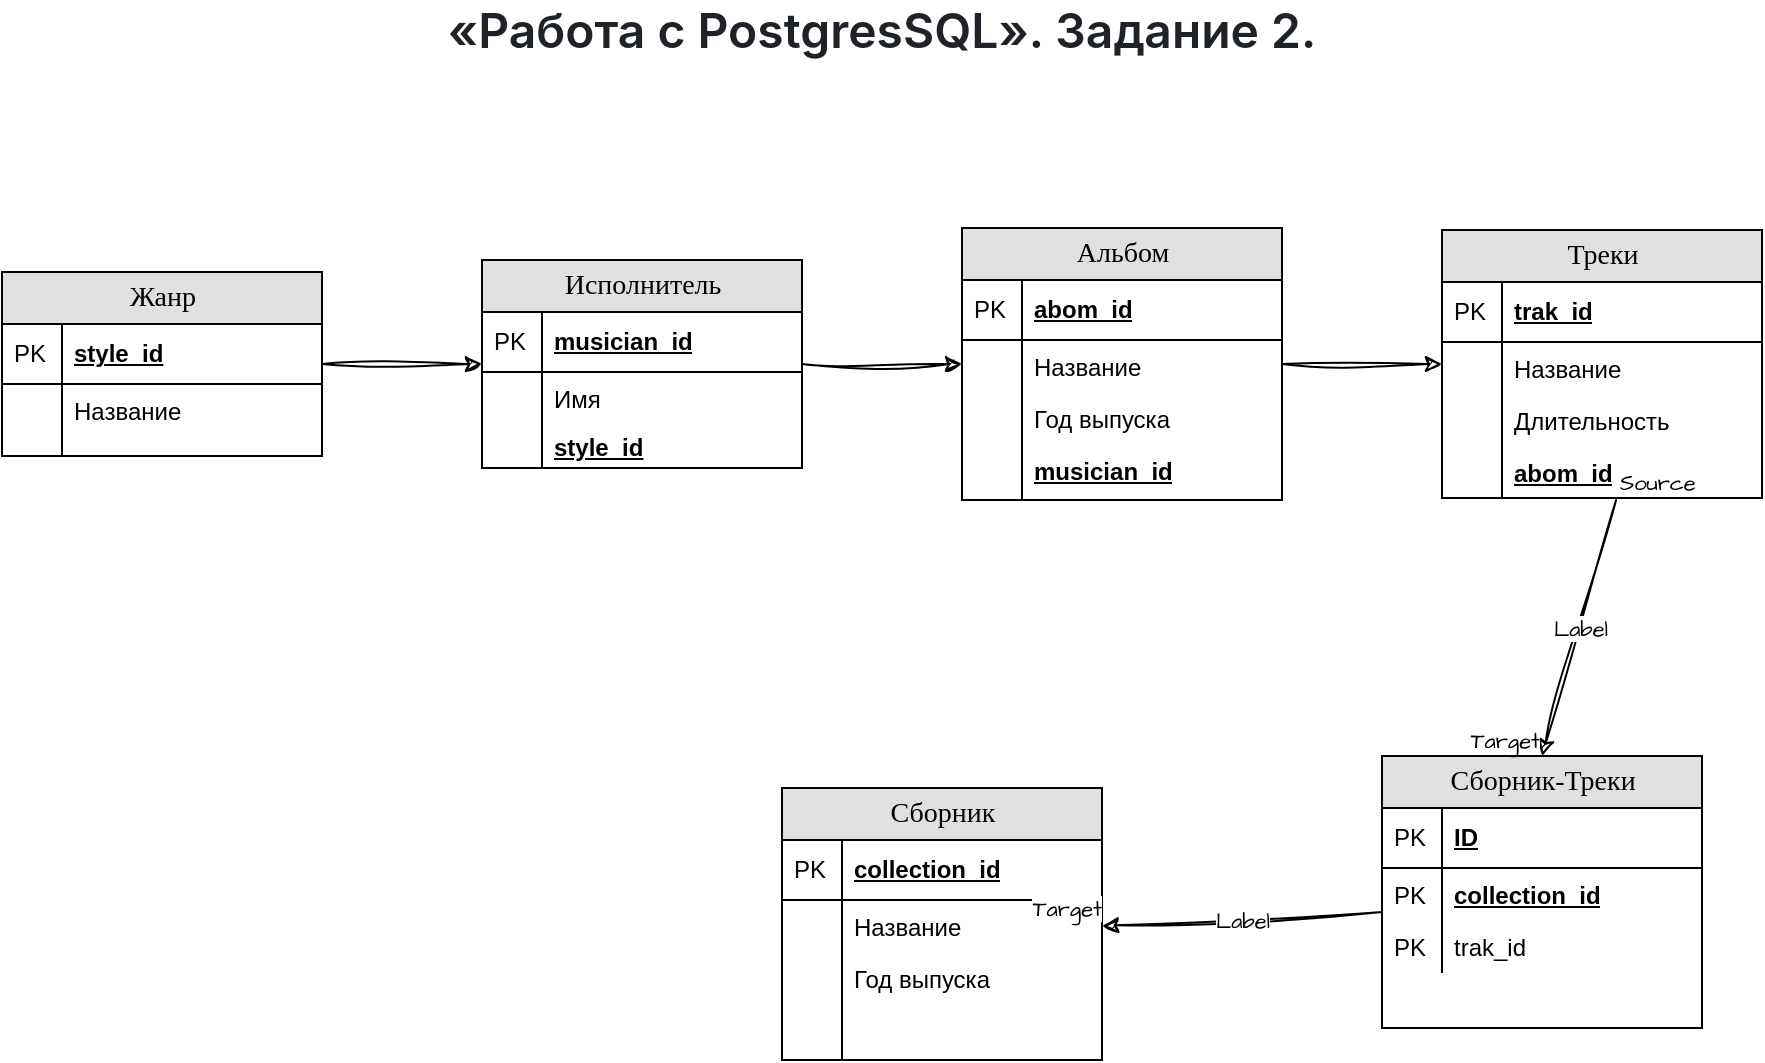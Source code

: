 <mxfile version="24.6.4" type="github">
  <diagram name="Page-1" id="e56a1550-8fbb-45ad-956c-1786394a9013">
    <mxGraphModel dx="1434" dy="780" grid="1" gridSize="10" guides="1" tooltips="1" connect="1" arrows="1" fold="1" page="1" pageScale="1" pageWidth="1169" pageHeight="827" background="none" math="0" shadow="0">
      <root>
        <mxCell id="0" />
        <mxCell id="1" parent="0" />
        <mxCell id="83qIvf34ZbuuLf_Xbf8a-100" value="" style="edgeStyle=orthogonalEdgeStyle;rounded=0;sketch=1;hachureGap=4;jiggle=2;curveFitting=1;orthogonalLoop=1;jettySize=auto;html=1;fontFamily=Architects Daughter;fontSource=https%3A%2F%2Ffonts.googleapis.com%2Fcss%3Ffamily%3DArchitects%2BDaughter;" parent="1" source="2e49270ec7c68f3f-19" target="83qIvf34ZbuuLf_Xbf8a-93" edge="1">
          <mxGeometry relative="1" as="geometry" />
        </mxCell>
        <mxCell id="2e49270ec7c68f3f-19" value="Жанр" style="swimlane;html=1;fontStyle=0;childLayout=stackLayout;horizontal=1;startSize=26;fillColor=#e0e0e0;horizontalStack=0;resizeParent=1;resizeLast=0;collapsible=1;marginBottom=0;swimlaneFillColor=#ffffff;align=center;rounded=0;shadow=0;comic=0;labelBackgroundColor=none;strokeWidth=1;fontFamily=Verdana;fontSize=14;textDirection=ltr;" parent="1" vertex="1">
          <mxGeometry x="100" y="172" width="160" height="92" as="geometry" />
        </mxCell>
        <mxCell id="2e49270ec7c68f3f-20" value="style_id" style="shape=partialRectangle;top=0;left=0;right=0;bottom=1;html=1;align=left;verticalAlign=middle;fillColor=none;spacingLeft=34;spacingRight=4;whiteSpace=wrap;overflow=hidden;rotatable=0;points=[[0,0.5],[1,0.5]];portConstraint=eastwest;dropTarget=0;fontStyle=5;textDirection=ltr;" parent="2e49270ec7c68f3f-19" vertex="1">
          <mxGeometry y="26" width="160" height="30" as="geometry" />
        </mxCell>
        <mxCell id="2e49270ec7c68f3f-21" value="PK" style="shape=partialRectangle;top=0;left=0;bottom=0;html=1;fillColor=none;align=left;verticalAlign=middle;spacingLeft=4;spacingRight=4;whiteSpace=wrap;overflow=hidden;rotatable=0;points=[];portConstraint=eastwest;part=1;textDirection=ltr;" parent="2e49270ec7c68f3f-20" vertex="1" connectable="0">
          <mxGeometry width="30" height="30" as="geometry" />
        </mxCell>
        <mxCell id="2e49270ec7c68f3f-22" value="Название" style="shape=partialRectangle;top=0;left=0;right=0;bottom=0;html=1;align=left;verticalAlign=top;fillColor=none;spacingLeft=34;spacingRight=4;whiteSpace=wrap;overflow=hidden;rotatable=0;points=[[0,0.5],[1,0.5]];portConstraint=eastwest;dropTarget=0;textDirection=ltr;" parent="2e49270ec7c68f3f-19" vertex="1">
          <mxGeometry y="56" width="160" height="26" as="geometry" />
        </mxCell>
        <mxCell id="2e49270ec7c68f3f-23" value="" style="shape=partialRectangle;top=0;left=0;bottom=0;html=1;fillColor=none;align=left;verticalAlign=top;spacingLeft=4;spacingRight=4;whiteSpace=wrap;overflow=hidden;rotatable=0;points=[];portConstraint=eastwest;part=1;textDirection=ltr;" parent="2e49270ec7c68f3f-22" vertex="1" connectable="0">
          <mxGeometry width="30" height="26" as="geometry" />
        </mxCell>
        <mxCell id="2e49270ec7c68f3f-28" value="" style="shape=partialRectangle;top=0;left=0;right=0;bottom=0;html=1;align=left;verticalAlign=top;fillColor=none;spacingLeft=34;spacingRight=4;whiteSpace=wrap;overflow=hidden;rotatable=0;points=[[0,0.5],[1,0.5]];portConstraint=eastwest;dropTarget=0;textDirection=ltr;" parent="2e49270ec7c68f3f-19" vertex="1">
          <mxGeometry y="82" width="160" height="10" as="geometry" />
        </mxCell>
        <mxCell id="2e49270ec7c68f3f-29" value="" style="shape=partialRectangle;top=0;left=0;bottom=0;html=1;fillColor=none;align=left;verticalAlign=top;spacingLeft=4;spacingRight=4;whiteSpace=wrap;overflow=hidden;rotatable=0;points=[];portConstraint=eastwest;part=1;textDirection=ltr;" parent="2e49270ec7c68f3f-28" vertex="1" connectable="0">
          <mxGeometry width="30" height="10" as="geometry" />
        </mxCell>
        <mxCell id="83qIvf34ZbuuLf_Xbf8a-58" value="" style="edgeStyle=orthogonalEdgeStyle;rounded=0;hachureGap=4;orthogonalLoop=1;jettySize=auto;html=1;fontFamily=Architects Daughter;fontSource=https%3A%2F%2Ffonts.googleapis.com%2Fcss%3Ffamily%3DArchitects%2BDaughter;" parent="1" edge="1">
          <mxGeometry relative="1" as="geometry">
            <mxPoint x="230" y="165" as="sourcePoint" />
          </mxGeometry>
        </mxCell>
        <mxCell id="83qIvf34ZbuuLf_Xbf8a-72" value="" style="edgeStyle=orthogonalEdgeStyle;rounded=0;hachureGap=4;orthogonalLoop=1;jettySize=auto;html=1;fontFamily=Architects Daughter;fontSource=https%3A%2F%2Ffonts.googleapis.com%2Fcss%3Ffamily%3DArchitects%2BDaughter;" parent="1" edge="1">
          <mxGeometry relative="1" as="geometry">
            <mxPoint x="520" y="165" as="sourcePoint" />
          </mxGeometry>
        </mxCell>
        <mxCell id="83qIvf34ZbuuLf_Xbf8a-88" value="" style="edgeStyle=orthogonalEdgeStyle;rounded=0;sketch=1;hachureGap=4;jiggle=2;curveFitting=1;orthogonalLoop=1;jettySize=auto;html=1;fontFamily=Architects Daughter;fontSource=https%3A%2F%2Ffonts.googleapis.com%2Fcss%3Ffamily%3DArchitects%2BDaughter;" parent="1" edge="1">
          <mxGeometry relative="1" as="geometry">
            <mxPoint x="760" y="165" as="sourcePoint" />
          </mxGeometry>
        </mxCell>
        <mxCell id="83qIvf34ZbuuLf_Xbf8a-108" value="" style="edgeStyle=orthogonalEdgeStyle;rounded=0;sketch=1;hachureGap=4;jiggle=2;curveFitting=1;orthogonalLoop=1;jettySize=auto;html=1;fontFamily=Architects Daughter;fontSource=https%3A%2F%2Ffonts.googleapis.com%2Fcss%3Ffamily%3DArchitects%2BDaughter;" parent="1" source="83qIvf34ZbuuLf_Xbf8a-93" target="83qIvf34ZbuuLf_Xbf8a-101" edge="1">
          <mxGeometry relative="1" as="geometry" />
        </mxCell>
        <mxCell id="83qIvf34ZbuuLf_Xbf8a-93" value="Исполнитель" style="swimlane;html=1;fontStyle=0;childLayout=stackLayout;horizontal=1;startSize=26;fillColor=#e0e0e0;horizontalStack=0;resizeParent=1;resizeLast=0;collapsible=1;marginBottom=0;swimlaneFillColor=#ffffff;align=center;rounded=0;shadow=0;comic=0;labelBackgroundColor=none;strokeWidth=1;fontFamily=Verdana;fontSize=14;textDirection=ltr;" parent="1" vertex="1">
          <mxGeometry x="340" y="166" width="160" height="104" as="geometry" />
        </mxCell>
        <mxCell id="83qIvf34ZbuuLf_Xbf8a-94" value="musician_id" style="shape=partialRectangle;top=0;left=0;right=0;bottom=1;html=1;align=left;verticalAlign=middle;fillColor=none;spacingLeft=34;spacingRight=4;whiteSpace=wrap;overflow=hidden;rotatable=0;points=[[0,0.5],[1,0.5]];portConstraint=eastwest;dropTarget=0;fontStyle=5;textDirection=ltr;" parent="83qIvf34ZbuuLf_Xbf8a-93" vertex="1">
          <mxGeometry y="26" width="160" height="30" as="geometry" />
        </mxCell>
        <mxCell id="83qIvf34ZbuuLf_Xbf8a-95" value="PK" style="shape=partialRectangle;top=0;left=0;bottom=0;html=1;fillColor=none;align=left;verticalAlign=middle;spacingLeft=4;spacingRight=4;whiteSpace=wrap;overflow=hidden;rotatable=0;points=[];portConstraint=eastwest;part=1;textDirection=ltr;" parent="83qIvf34ZbuuLf_Xbf8a-94" vertex="1" connectable="0">
          <mxGeometry width="30" height="30" as="geometry" />
        </mxCell>
        <mxCell id="83qIvf34ZbuuLf_Xbf8a-96" value="Имя" style="shape=partialRectangle;top=0;left=0;right=0;bottom=0;html=1;align=left;verticalAlign=top;fillColor=none;spacingLeft=34;spacingRight=4;whiteSpace=wrap;overflow=hidden;rotatable=0;points=[[0,0.5],[1,0.5]];portConstraint=eastwest;dropTarget=0;textDirection=ltr;" parent="83qIvf34ZbuuLf_Xbf8a-93" vertex="1">
          <mxGeometry y="56" width="160" height="24" as="geometry" />
        </mxCell>
        <mxCell id="83qIvf34ZbuuLf_Xbf8a-97" value="" style="shape=partialRectangle;top=0;left=0;bottom=0;html=1;fillColor=none;align=left;verticalAlign=top;spacingLeft=4;spacingRight=4;whiteSpace=wrap;overflow=hidden;rotatable=0;points=[];portConstraint=eastwest;part=1;textDirection=ltr;" parent="83qIvf34ZbuuLf_Xbf8a-96" vertex="1" connectable="0">
          <mxGeometry width="30" height="24" as="geometry" />
        </mxCell>
        <mxCell id="83qIvf34ZbuuLf_Xbf8a-119" value="&lt;span style=&quot;font-weight: 700; text-decoration-line: underline;&quot;&gt;style_id&lt;/span&gt;" style="shape=partialRectangle;top=0;left=0;right=0;bottom=0;html=1;align=left;verticalAlign=top;fillColor=none;spacingLeft=34;spacingRight=4;whiteSpace=wrap;overflow=hidden;rotatable=0;points=[[0,0.5],[1,0.5]];portConstraint=eastwest;dropTarget=0;textDirection=ltr;" parent="83qIvf34ZbuuLf_Xbf8a-93" vertex="1">
          <mxGeometry y="80" width="160" height="24" as="geometry" />
        </mxCell>
        <mxCell id="83qIvf34ZbuuLf_Xbf8a-120" value="" style="shape=partialRectangle;top=0;left=0;bottom=0;html=1;fillColor=none;align=left;verticalAlign=top;spacingLeft=4;spacingRight=4;whiteSpace=wrap;overflow=hidden;rotatable=0;points=[];portConstraint=eastwest;part=1;textDirection=ltr;" parent="83qIvf34ZbuuLf_Xbf8a-119" vertex="1" connectable="0">
          <mxGeometry width="30" height="24" as="geometry" />
        </mxCell>
        <mxCell id="83qIvf34ZbuuLf_Xbf8a-118" value="" style="edgeStyle=orthogonalEdgeStyle;rounded=0;sketch=1;hachureGap=4;jiggle=2;curveFitting=1;orthogonalLoop=1;jettySize=auto;html=1;fontFamily=Architects Daughter;fontSource=https%3A%2F%2Ffonts.googleapis.com%2Fcss%3Ffamily%3DArchitects%2BDaughter;" parent="1" source="83qIvf34ZbuuLf_Xbf8a-101" target="83qIvf34ZbuuLf_Xbf8a-111" edge="1">
          <mxGeometry relative="1" as="geometry" />
        </mxCell>
        <mxCell id="83qIvf34ZbuuLf_Xbf8a-101" value="Альбом" style="swimlane;html=1;fontStyle=0;childLayout=stackLayout;horizontal=1;startSize=26;fillColor=#e0e0e0;horizontalStack=0;resizeParent=1;resizeLast=0;collapsible=1;marginBottom=0;swimlaneFillColor=#ffffff;align=center;rounded=0;shadow=0;comic=0;labelBackgroundColor=none;strokeWidth=1;fontFamily=Verdana;fontSize=14;textDirection=ltr;" parent="1" vertex="1">
          <mxGeometry x="580" y="150" width="160" height="136" as="geometry" />
        </mxCell>
        <mxCell id="83qIvf34ZbuuLf_Xbf8a-102" value="abom_id" style="shape=partialRectangle;top=0;left=0;right=0;bottom=1;html=1;align=left;verticalAlign=middle;fillColor=none;spacingLeft=34;spacingRight=4;whiteSpace=wrap;overflow=hidden;rotatable=0;points=[[0,0.5],[1,0.5]];portConstraint=eastwest;dropTarget=0;fontStyle=5;textDirection=ltr;" parent="83qIvf34ZbuuLf_Xbf8a-101" vertex="1">
          <mxGeometry y="26" width="160" height="30" as="geometry" />
        </mxCell>
        <mxCell id="83qIvf34ZbuuLf_Xbf8a-103" value="PK" style="shape=partialRectangle;top=0;left=0;bottom=0;html=1;fillColor=none;align=left;verticalAlign=middle;spacingLeft=4;spacingRight=4;whiteSpace=wrap;overflow=hidden;rotatable=0;points=[];portConstraint=eastwest;part=1;textDirection=ltr;" parent="83qIvf34ZbuuLf_Xbf8a-102" vertex="1" connectable="0">
          <mxGeometry width="30" height="30" as="geometry" />
        </mxCell>
        <mxCell id="83qIvf34ZbuuLf_Xbf8a-104" value="Название" style="shape=partialRectangle;top=0;left=0;right=0;bottom=0;html=1;align=left;verticalAlign=top;fillColor=none;spacingLeft=34;spacingRight=4;whiteSpace=wrap;overflow=hidden;rotatable=0;points=[[0,0.5],[1,0.5]];portConstraint=eastwest;dropTarget=0;textDirection=ltr;" parent="83qIvf34ZbuuLf_Xbf8a-101" vertex="1">
          <mxGeometry y="56" width="160" height="26" as="geometry" />
        </mxCell>
        <mxCell id="83qIvf34ZbuuLf_Xbf8a-105" value="" style="shape=partialRectangle;top=0;left=0;bottom=0;html=1;fillColor=none;align=left;verticalAlign=top;spacingLeft=4;spacingRight=4;whiteSpace=wrap;overflow=hidden;rotatable=0;points=[];portConstraint=eastwest;part=1;textDirection=ltr;" parent="83qIvf34ZbuuLf_Xbf8a-104" vertex="1" connectable="0">
          <mxGeometry width="30" height="26" as="geometry" />
        </mxCell>
        <mxCell id="83qIvf34ZbuuLf_Xbf8a-130" value="Год выпуска" style="shape=partialRectangle;top=0;left=0;right=0;bottom=0;html=1;align=left;verticalAlign=top;fillColor=none;spacingLeft=34;spacingRight=4;whiteSpace=wrap;overflow=hidden;rotatable=0;points=[[0,0.5],[1,0.5]];portConstraint=eastwest;dropTarget=0;textDirection=ltr;" parent="83qIvf34ZbuuLf_Xbf8a-101" vertex="1">
          <mxGeometry y="82" width="160" height="26" as="geometry" />
        </mxCell>
        <mxCell id="83qIvf34ZbuuLf_Xbf8a-131" value="" style="shape=partialRectangle;top=0;left=0;bottom=0;html=1;fillColor=none;align=left;verticalAlign=top;spacingLeft=4;spacingRight=4;whiteSpace=wrap;overflow=hidden;rotatable=0;points=[];portConstraint=eastwest;part=1;textDirection=ltr;" parent="83qIvf34ZbuuLf_Xbf8a-130" vertex="1" connectable="0">
          <mxGeometry width="30" height="26" as="geometry" />
        </mxCell>
        <mxCell id="83qIvf34ZbuuLf_Xbf8a-121" value="&lt;span style=&quot;font-weight: 700; text-decoration-line: underline;&quot;&gt;musician_id&lt;/span&gt;" style="shape=partialRectangle;top=0;left=0;right=0;bottom=0;html=1;align=left;verticalAlign=top;fillColor=none;spacingLeft=34;spacingRight=4;whiteSpace=wrap;overflow=hidden;rotatable=0;points=[[0,0.5],[1,0.5]];portConstraint=eastwest;dropTarget=0;textDirection=ltr;" parent="83qIvf34ZbuuLf_Xbf8a-101" vertex="1">
          <mxGeometry y="108" width="160" height="28" as="geometry" />
        </mxCell>
        <mxCell id="83qIvf34ZbuuLf_Xbf8a-122" value="" style="shape=partialRectangle;top=0;left=0;bottom=0;html=1;fillColor=none;align=left;verticalAlign=top;spacingLeft=4;spacingRight=4;whiteSpace=wrap;overflow=hidden;rotatable=0;points=[];portConstraint=eastwest;part=1;textDirection=ltr;" parent="83qIvf34ZbuuLf_Xbf8a-121" vertex="1" connectable="0">
          <mxGeometry width="30" height="28" as="geometry" />
        </mxCell>
        <mxCell id="83qIvf34ZbuuLf_Xbf8a-111" value="Треки" style="swimlane;html=1;fontStyle=0;childLayout=stackLayout;horizontal=1;startSize=26;fillColor=#e0e0e0;horizontalStack=0;resizeParent=1;resizeLast=0;collapsible=1;marginBottom=0;swimlaneFillColor=#ffffff;align=center;rounded=0;shadow=0;comic=0;labelBackgroundColor=none;strokeWidth=1;fontFamily=Verdana;fontSize=14;textDirection=ltr;" parent="1" vertex="1">
          <mxGeometry x="820" y="151" width="160" height="134" as="geometry" />
        </mxCell>
        <mxCell id="83qIvf34ZbuuLf_Xbf8a-112" value="trak_id" style="shape=partialRectangle;top=0;left=0;right=0;bottom=1;html=1;align=left;verticalAlign=middle;fillColor=none;spacingLeft=34;spacingRight=4;whiteSpace=wrap;overflow=hidden;rotatable=0;points=[[0,0.5],[1,0.5]];portConstraint=eastwest;dropTarget=0;fontStyle=5;textDirection=ltr;" parent="83qIvf34ZbuuLf_Xbf8a-111" vertex="1">
          <mxGeometry y="26" width="160" height="30" as="geometry" />
        </mxCell>
        <mxCell id="83qIvf34ZbuuLf_Xbf8a-113" value="PK" style="shape=partialRectangle;top=0;left=0;bottom=0;html=1;fillColor=none;align=left;verticalAlign=middle;spacingLeft=4;spacingRight=4;whiteSpace=wrap;overflow=hidden;rotatable=0;points=[];portConstraint=eastwest;part=1;textDirection=ltr;" parent="83qIvf34ZbuuLf_Xbf8a-112" vertex="1" connectable="0">
          <mxGeometry width="30" height="30" as="geometry" />
        </mxCell>
        <mxCell id="83qIvf34ZbuuLf_Xbf8a-114" value="Название" style="shape=partialRectangle;top=0;left=0;right=0;bottom=0;html=1;align=left;verticalAlign=top;fillColor=none;spacingLeft=34;spacingRight=4;whiteSpace=wrap;overflow=hidden;rotatable=0;points=[[0,0.5],[1,0.5]];portConstraint=eastwest;dropTarget=0;textDirection=ltr;" parent="83qIvf34ZbuuLf_Xbf8a-111" vertex="1">
          <mxGeometry y="56" width="160" height="26" as="geometry" />
        </mxCell>
        <mxCell id="83qIvf34ZbuuLf_Xbf8a-115" value="" style="shape=partialRectangle;top=0;left=0;bottom=0;html=1;fillColor=none;align=left;verticalAlign=top;spacingLeft=4;spacingRight=4;whiteSpace=wrap;overflow=hidden;rotatable=0;points=[];portConstraint=eastwest;part=1;textDirection=ltr;" parent="83qIvf34ZbuuLf_Xbf8a-114" vertex="1" connectable="0">
          <mxGeometry width="30" height="26" as="geometry" />
        </mxCell>
        <mxCell id="83qIvf34ZbuuLf_Xbf8a-132" value="Длительность" style="shape=partialRectangle;top=0;left=0;right=0;bottom=0;html=1;align=left;verticalAlign=top;fillColor=none;spacingLeft=34;spacingRight=4;whiteSpace=wrap;overflow=hidden;rotatable=0;points=[[0,0.5],[1,0.5]];portConstraint=eastwest;dropTarget=0;textDirection=ltr;" parent="83qIvf34ZbuuLf_Xbf8a-111" vertex="1">
          <mxGeometry y="82" width="160" height="26" as="geometry" />
        </mxCell>
        <mxCell id="83qIvf34ZbuuLf_Xbf8a-133" value="" style="shape=partialRectangle;top=0;left=0;bottom=0;html=1;fillColor=none;align=left;verticalAlign=top;spacingLeft=4;spacingRight=4;whiteSpace=wrap;overflow=hidden;rotatable=0;points=[];portConstraint=eastwest;part=1;textDirection=ltr;" parent="83qIvf34ZbuuLf_Xbf8a-132" vertex="1" connectable="0">
          <mxGeometry width="30" height="26" as="geometry" />
        </mxCell>
        <mxCell id="83qIvf34ZbuuLf_Xbf8a-134" value="&lt;span style=&quot;font-weight: 700; text-decoration-line: underline;&quot;&gt;abom_id&lt;/span&gt;" style="shape=partialRectangle;top=0;left=0;right=0;bottom=0;html=1;align=left;verticalAlign=top;fillColor=none;spacingLeft=34;spacingRight=4;whiteSpace=wrap;overflow=hidden;rotatable=0;points=[[0,0.5],[1,0.5]];portConstraint=eastwest;dropTarget=0;textDirection=ltr;" parent="83qIvf34ZbuuLf_Xbf8a-111" vertex="1">
          <mxGeometry y="108" width="160" height="26" as="geometry" />
        </mxCell>
        <mxCell id="83qIvf34ZbuuLf_Xbf8a-135" value="" style="shape=partialRectangle;top=0;left=0;bottom=0;html=1;fillColor=none;align=left;verticalAlign=top;spacingLeft=4;spacingRight=4;whiteSpace=wrap;overflow=hidden;rotatable=0;points=[];portConstraint=eastwest;part=1;textDirection=ltr;" parent="83qIvf34ZbuuLf_Xbf8a-134" vertex="1" connectable="0">
          <mxGeometry width="30" height="26" as="geometry" />
        </mxCell>
        <mxCell id="83qIvf34ZbuuLf_Xbf8a-136" value="&lt;h1 style=&quot;box-sizing: border-box; margin-right: 0px; margin-bottom: var(--base-size-16); margin-left: 0px; font-weight: var(--base-text-weight-semibold, 600); line-height: 1.25; padding-bottom: 0.3em; border-bottom: 1px solid var(--borderColor-muted, var(--color-border-muted)); color: rgb(31, 35, 40); font-family: -apple-system, BlinkMacSystemFont, &amp;quot;Segoe UI&amp;quot;, &amp;quot;Noto Sans&amp;quot;, Helvetica, Arial, sans-serif, &amp;quot;Apple Color Emoji&amp;quot;, &amp;quot;Segoe UI Emoji&amp;quot;; text-align: start; background-color: rgb(255, 255, 255); margin-top: 0px !important;&quot; dir=&quot;auto&quot; class=&quot;heading-element&quot; tabindex=&quot;-1&quot;&gt;«Работа с PostgresSQL». Задание 2.&lt;/h1&gt;" style="text;strokeColor=none;align=center;fillColor=none;html=1;verticalAlign=middle;whiteSpace=wrap;rounded=0;fontFamily=Architects Daughter;fontSource=https%3A%2F%2Ffonts.googleapis.com%2Fcss%3Ffamily%3DArchitects%2BDaughter;" parent="1" vertex="1">
          <mxGeometry x="290" y="40" width="500" height="30" as="geometry" />
        </mxCell>
        <mxCell id="aMkGNn5HbSFUDOoJPxXk-1" value="Сборник" style="swimlane;html=1;fontStyle=0;childLayout=stackLayout;horizontal=1;startSize=26;fillColor=#e0e0e0;horizontalStack=0;resizeParent=1;resizeLast=0;collapsible=1;marginBottom=0;swimlaneFillColor=#ffffff;align=center;rounded=0;shadow=0;comic=0;labelBackgroundColor=none;strokeWidth=1;fontFamily=Verdana;fontSize=14;textDirection=ltr;" vertex="1" parent="1">
          <mxGeometry x="490" y="430" width="160" height="136" as="geometry" />
        </mxCell>
        <mxCell id="aMkGNn5HbSFUDOoJPxXk-2" value="collection_id" style="shape=partialRectangle;top=0;left=0;right=0;bottom=1;html=1;align=left;verticalAlign=middle;fillColor=none;spacingLeft=34;spacingRight=4;whiteSpace=wrap;overflow=hidden;rotatable=0;points=[[0,0.5],[1,0.5]];portConstraint=eastwest;dropTarget=0;fontStyle=5;textDirection=ltr;" vertex="1" parent="aMkGNn5HbSFUDOoJPxXk-1">
          <mxGeometry y="26" width="160" height="30" as="geometry" />
        </mxCell>
        <mxCell id="aMkGNn5HbSFUDOoJPxXk-3" value="PK" style="shape=partialRectangle;top=0;left=0;bottom=0;html=1;fillColor=none;align=left;verticalAlign=middle;spacingLeft=4;spacingRight=4;whiteSpace=wrap;overflow=hidden;rotatable=0;points=[];portConstraint=eastwest;part=1;textDirection=ltr;" vertex="1" connectable="0" parent="aMkGNn5HbSFUDOoJPxXk-2">
          <mxGeometry width="30" height="30" as="geometry" />
        </mxCell>
        <mxCell id="aMkGNn5HbSFUDOoJPxXk-4" value="Название" style="shape=partialRectangle;top=0;left=0;right=0;bottom=0;html=1;align=left;verticalAlign=top;fillColor=none;spacingLeft=34;spacingRight=4;whiteSpace=wrap;overflow=hidden;rotatable=0;points=[[0,0.5],[1,0.5]];portConstraint=eastwest;dropTarget=0;textDirection=ltr;" vertex="1" parent="aMkGNn5HbSFUDOoJPxXk-1">
          <mxGeometry y="56" width="160" height="26" as="geometry" />
        </mxCell>
        <mxCell id="aMkGNn5HbSFUDOoJPxXk-5" value="" style="shape=partialRectangle;top=0;left=0;bottom=0;html=1;fillColor=none;align=left;verticalAlign=top;spacingLeft=4;spacingRight=4;whiteSpace=wrap;overflow=hidden;rotatable=0;points=[];portConstraint=eastwest;part=1;textDirection=ltr;" vertex="1" connectable="0" parent="aMkGNn5HbSFUDOoJPxXk-4">
          <mxGeometry width="30" height="26" as="geometry" />
        </mxCell>
        <mxCell id="aMkGNn5HbSFUDOoJPxXk-6" value="Год выпуска" style="shape=partialRectangle;top=0;left=0;right=0;bottom=0;html=1;align=left;verticalAlign=top;fillColor=none;spacingLeft=34;spacingRight=4;whiteSpace=wrap;overflow=hidden;rotatable=0;points=[[0,0.5],[1,0.5]];portConstraint=eastwest;dropTarget=0;textDirection=ltr;" vertex="1" parent="aMkGNn5HbSFUDOoJPxXk-1">
          <mxGeometry y="82" width="160" height="26" as="geometry" />
        </mxCell>
        <mxCell id="aMkGNn5HbSFUDOoJPxXk-7" value="" style="shape=partialRectangle;top=0;left=0;bottom=0;html=1;fillColor=none;align=left;verticalAlign=top;spacingLeft=4;spacingRight=4;whiteSpace=wrap;overflow=hidden;rotatable=0;points=[];portConstraint=eastwest;part=1;textDirection=ltr;" vertex="1" connectable="0" parent="aMkGNn5HbSFUDOoJPxXk-6">
          <mxGeometry width="30" height="26" as="geometry" />
        </mxCell>
        <mxCell id="aMkGNn5HbSFUDOoJPxXk-8" value="" style="shape=partialRectangle;top=0;left=0;right=0;bottom=0;html=1;align=left;verticalAlign=top;fillColor=none;spacingLeft=34;spacingRight=4;whiteSpace=wrap;overflow=hidden;rotatable=0;points=[[0,0.5],[1,0.5]];portConstraint=eastwest;dropTarget=0;textDirection=ltr;" vertex="1" parent="aMkGNn5HbSFUDOoJPxXk-1">
          <mxGeometry y="108" width="160" height="28" as="geometry" />
        </mxCell>
        <mxCell id="aMkGNn5HbSFUDOoJPxXk-9" value="" style="shape=partialRectangle;top=0;left=0;bottom=0;html=1;fillColor=none;align=left;verticalAlign=top;spacingLeft=4;spacingRight=4;whiteSpace=wrap;overflow=hidden;rotatable=0;points=[];portConstraint=eastwest;part=1;textDirection=ltr;" vertex="1" connectable="0" parent="aMkGNn5HbSFUDOoJPxXk-8">
          <mxGeometry width="30" height="28" as="geometry" />
        </mxCell>
        <mxCell id="aMkGNn5HbSFUDOoJPxXk-10" value="" style="endArrow=classic;html=1;rounded=0;sketch=1;hachureGap=4;jiggle=2;curveFitting=1;fontFamily=Architects Daughter;fontSource=https%3A%2F%2Ffonts.googleapis.com%2Fcss%3Ffamily%3DArchitects%2BDaughter;entryX=1;entryY=0.5;entryDx=0;entryDy=0;exitX=0;exitY=0.846;exitDx=0;exitDy=0;exitPerimeter=0;" edge="1" parent="1" source="aMkGNn5HbSFUDOoJPxXk-17" target="aMkGNn5HbSFUDOoJPxXk-4">
          <mxGeometry relative="1" as="geometry">
            <mxPoint x="740" y="440" as="sourcePoint" />
            <mxPoint x="660" y="400" as="targetPoint" />
          </mxGeometry>
        </mxCell>
        <mxCell id="aMkGNn5HbSFUDOoJPxXk-11" value="Label" style="edgeLabel;resizable=0;html=1;;align=center;verticalAlign=middle;sketch=1;hachureGap=4;jiggle=2;curveFitting=1;fontFamily=Architects Daughter;fontSource=https%3A%2F%2Ffonts.googleapis.com%2Fcss%3Ffamily%3DArchitects%2BDaughter;" connectable="0" vertex="1" parent="aMkGNn5HbSFUDOoJPxXk-10">
          <mxGeometry relative="1" as="geometry" />
        </mxCell>
        <mxCell id="aMkGNn5HbSFUDOoJPxXk-12" value="Source" style="edgeLabel;resizable=0;html=1;;align=left;verticalAlign=bottom;sketch=1;hachureGap=4;jiggle=2;curveFitting=1;fontFamily=Architects Daughter;fontSource=https%3A%2F%2Ffonts.googleapis.com%2Fcss%3Ffamily%3DArchitects%2BDaughter;" connectable="0" vertex="1" parent="aMkGNn5HbSFUDOoJPxXk-10">
          <mxGeometry x="-1" relative="1" as="geometry" />
        </mxCell>
        <mxCell id="aMkGNn5HbSFUDOoJPxXk-13" value="Target" style="edgeLabel;resizable=0;html=1;;align=right;verticalAlign=bottom;sketch=1;hachureGap=4;jiggle=2;curveFitting=1;fontFamily=Architects Daughter;fontSource=https%3A%2F%2Ffonts.googleapis.com%2Fcss%3Ffamily%3DArchitects%2BDaughter;" connectable="0" vertex="1" parent="aMkGNn5HbSFUDOoJPxXk-10">
          <mxGeometry x="1" relative="1" as="geometry" />
        </mxCell>
        <mxCell id="aMkGNn5HbSFUDOoJPxXk-14" value="Сборник-Треки" style="swimlane;html=1;fontStyle=0;childLayout=stackLayout;horizontal=1;startSize=26;fillColor=#e0e0e0;horizontalStack=0;resizeParent=1;resizeLast=0;collapsible=1;marginBottom=0;swimlaneFillColor=#ffffff;align=center;rounded=0;shadow=0;comic=0;labelBackgroundColor=none;strokeWidth=1;fontFamily=Verdana;fontSize=14;textDirection=ltr;" vertex="1" parent="1">
          <mxGeometry x="790" y="414" width="160" height="136" as="geometry" />
        </mxCell>
        <mxCell id="aMkGNn5HbSFUDOoJPxXk-15" value="ID" style="shape=partialRectangle;top=0;left=0;right=0;bottom=1;html=1;align=left;verticalAlign=middle;fillColor=none;spacingLeft=34;spacingRight=4;whiteSpace=wrap;overflow=hidden;rotatable=0;points=[[0,0.5],[1,0.5]];portConstraint=eastwest;dropTarget=0;fontStyle=5;textDirection=ltr;" vertex="1" parent="aMkGNn5HbSFUDOoJPxXk-14">
          <mxGeometry y="26" width="160" height="30" as="geometry" />
        </mxCell>
        <mxCell id="aMkGNn5HbSFUDOoJPxXk-16" value="PK" style="shape=partialRectangle;top=0;left=0;bottom=0;html=1;fillColor=none;align=left;verticalAlign=middle;spacingLeft=4;spacingRight=4;whiteSpace=wrap;overflow=hidden;rotatable=0;points=[];portConstraint=eastwest;part=1;textDirection=ltr;" vertex="1" connectable="0" parent="aMkGNn5HbSFUDOoJPxXk-15">
          <mxGeometry width="30" height="30" as="geometry" />
        </mxCell>
        <mxCell id="aMkGNn5HbSFUDOoJPxXk-17" value="&lt;span style=&quot;font-weight: 700; text-decoration-line: underline;&quot;&gt;collection_id&lt;/span&gt;" style="shape=partialRectangle;top=0;left=0;right=0;bottom=0;html=1;align=left;verticalAlign=top;fillColor=none;spacingLeft=34;spacingRight=4;whiteSpace=wrap;overflow=hidden;rotatable=0;points=[[0,0.5],[1,0.5]];portConstraint=eastwest;dropTarget=0;textDirection=ltr;" vertex="1" parent="aMkGNn5HbSFUDOoJPxXk-14">
          <mxGeometry y="56" width="160" height="26" as="geometry" />
        </mxCell>
        <mxCell id="aMkGNn5HbSFUDOoJPxXk-18" value="PK" style="shape=partialRectangle;top=0;left=0;bottom=0;html=1;fillColor=none;align=left;verticalAlign=top;spacingLeft=4;spacingRight=4;whiteSpace=wrap;overflow=hidden;rotatable=0;points=[];portConstraint=eastwest;part=1;textDirection=ltr;" vertex="1" connectable="0" parent="aMkGNn5HbSFUDOoJPxXk-17">
          <mxGeometry width="30" height="26" as="geometry" />
        </mxCell>
        <mxCell id="aMkGNn5HbSFUDOoJPxXk-21" value="trak_id" style="shape=partialRectangle;top=0;left=0;right=0;bottom=0;html=1;align=left;verticalAlign=top;fillColor=none;spacingLeft=34;spacingRight=4;whiteSpace=wrap;overflow=hidden;rotatable=0;points=[[0,0.5],[1,0.5]];portConstraint=eastwest;dropTarget=0;textDirection=ltr;" vertex="1" parent="aMkGNn5HbSFUDOoJPxXk-14">
          <mxGeometry y="82" width="160" height="26" as="geometry" />
        </mxCell>
        <mxCell id="aMkGNn5HbSFUDOoJPxXk-22" value="PK" style="shape=partialRectangle;top=0;left=0;bottom=0;html=1;fillColor=none;align=left;verticalAlign=top;spacingLeft=4;spacingRight=4;whiteSpace=wrap;overflow=hidden;rotatable=0;points=[];portConstraint=eastwest;part=1;textDirection=ltr;" vertex="1" connectable="0" parent="aMkGNn5HbSFUDOoJPxXk-21">
          <mxGeometry width="30" height="26" as="geometry" />
        </mxCell>
        <mxCell id="aMkGNn5HbSFUDOoJPxXk-23" value="" style="endArrow=classic;html=1;rounded=0;sketch=1;hachureGap=4;jiggle=2;curveFitting=1;fontFamily=Architects Daughter;fontSource=https%3A%2F%2Ffonts.googleapis.com%2Fcss%3Ffamily%3DArchitects%2BDaughter;entryX=0.5;entryY=0;entryDx=0;entryDy=0;exitX=0.544;exitY=1.038;exitDx=0;exitDy=0;exitPerimeter=0;" edge="1" parent="1" source="83qIvf34ZbuuLf_Xbf8a-134" target="aMkGNn5HbSFUDOoJPxXk-14">
          <mxGeometry relative="1" as="geometry">
            <mxPoint x="790" y="340" as="sourcePoint" />
            <mxPoint x="650" y="376" as="targetPoint" />
          </mxGeometry>
        </mxCell>
        <mxCell id="aMkGNn5HbSFUDOoJPxXk-24" value="Label" style="edgeLabel;resizable=0;html=1;;align=center;verticalAlign=middle;sketch=1;hachureGap=4;jiggle=2;curveFitting=1;fontFamily=Architects Daughter;fontSource=https%3A%2F%2Ffonts.googleapis.com%2Fcss%3Ffamily%3DArchitects%2BDaughter;" connectable="0" vertex="1" parent="aMkGNn5HbSFUDOoJPxXk-23">
          <mxGeometry relative="1" as="geometry" />
        </mxCell>
        <mxCell id="aMkGNn5HbSFUDOoJPxXk-25" value="Source" style="edgeLabel;resizable=0;html=1;;align=left;verticalAlign=bottom;sketch=1;hachureGap=4;jiggle=2;curveFitting=1;fontFamily=Architects Daughter;fontSource=https%3A%2F%2Ffonts.googleapis.com%2Fcss%3Ffamily%3DArchitects%2BDaughter;" connectable="0" vertex="1" parent="aMkGNn5HbSFUDOoJPxXk-23">
          <mxGeometry x="-1" relative="1" as="geometry" />
        </mxCell>
        <mxCell id="aMkGNn5HbSFUDOoJPxXk-26" value="Target" style="edgeLabel;resizable=0;html=1;;align=right;verticalAlign=bottom;sketch=1;hachureGap=4;jiggle=2;curveFitting=1;fontFamily=Architects Daughter;fontSource=https%3A%2F%2Ffonts.googleapis.com%2Fcss%3Ffamily%3DArchitects%2BDaughter;" connectable="0" vertex="1" parent="aMkGNn5HbSFUDOoJPxXk-23">
          <mxGeometry x="1" relative="1" as="geometry" />
        </mxCell>
      </root>
    </mxGraphModel>
  </diagram>
</mxfile>
